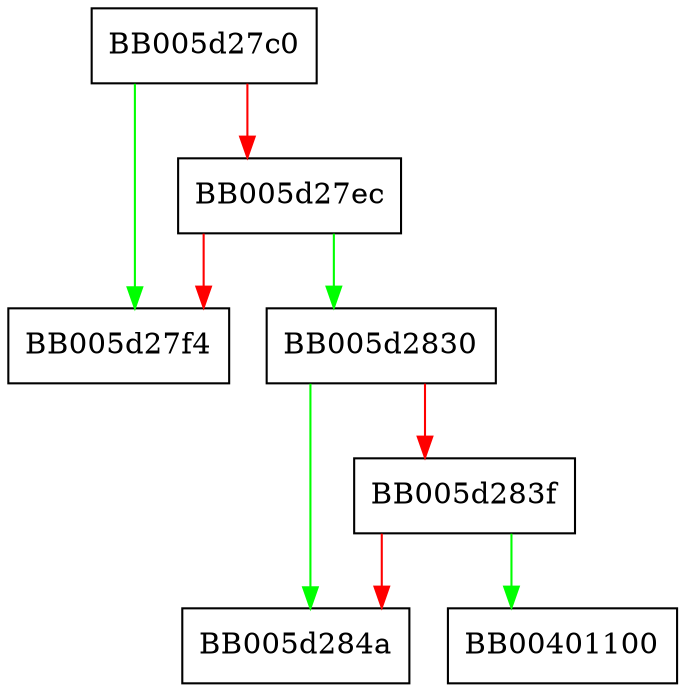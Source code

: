 digraph EVP_PKEY_set_type_by_keymgmt {
  node [shape="box"];
  graph [splines=ortho];
  BB005d27c0 -> BB005d27f4 [color="green"];
  BB005d27c0 -> BB005d27ec [color="red"];
  BB005d27ec -> BB005d2830 [color="green"];
  BB005d27ec -> BB005d27f4 [color="red"];
  BB005d2830 -> BB005d284a [color="green"];
  BB005d2830 -> BB005d283f [color="red"];
  BB005d283f -> BB00401100 [color="green"];
  BB005d283f -> BB005d284a [color="red"];
}